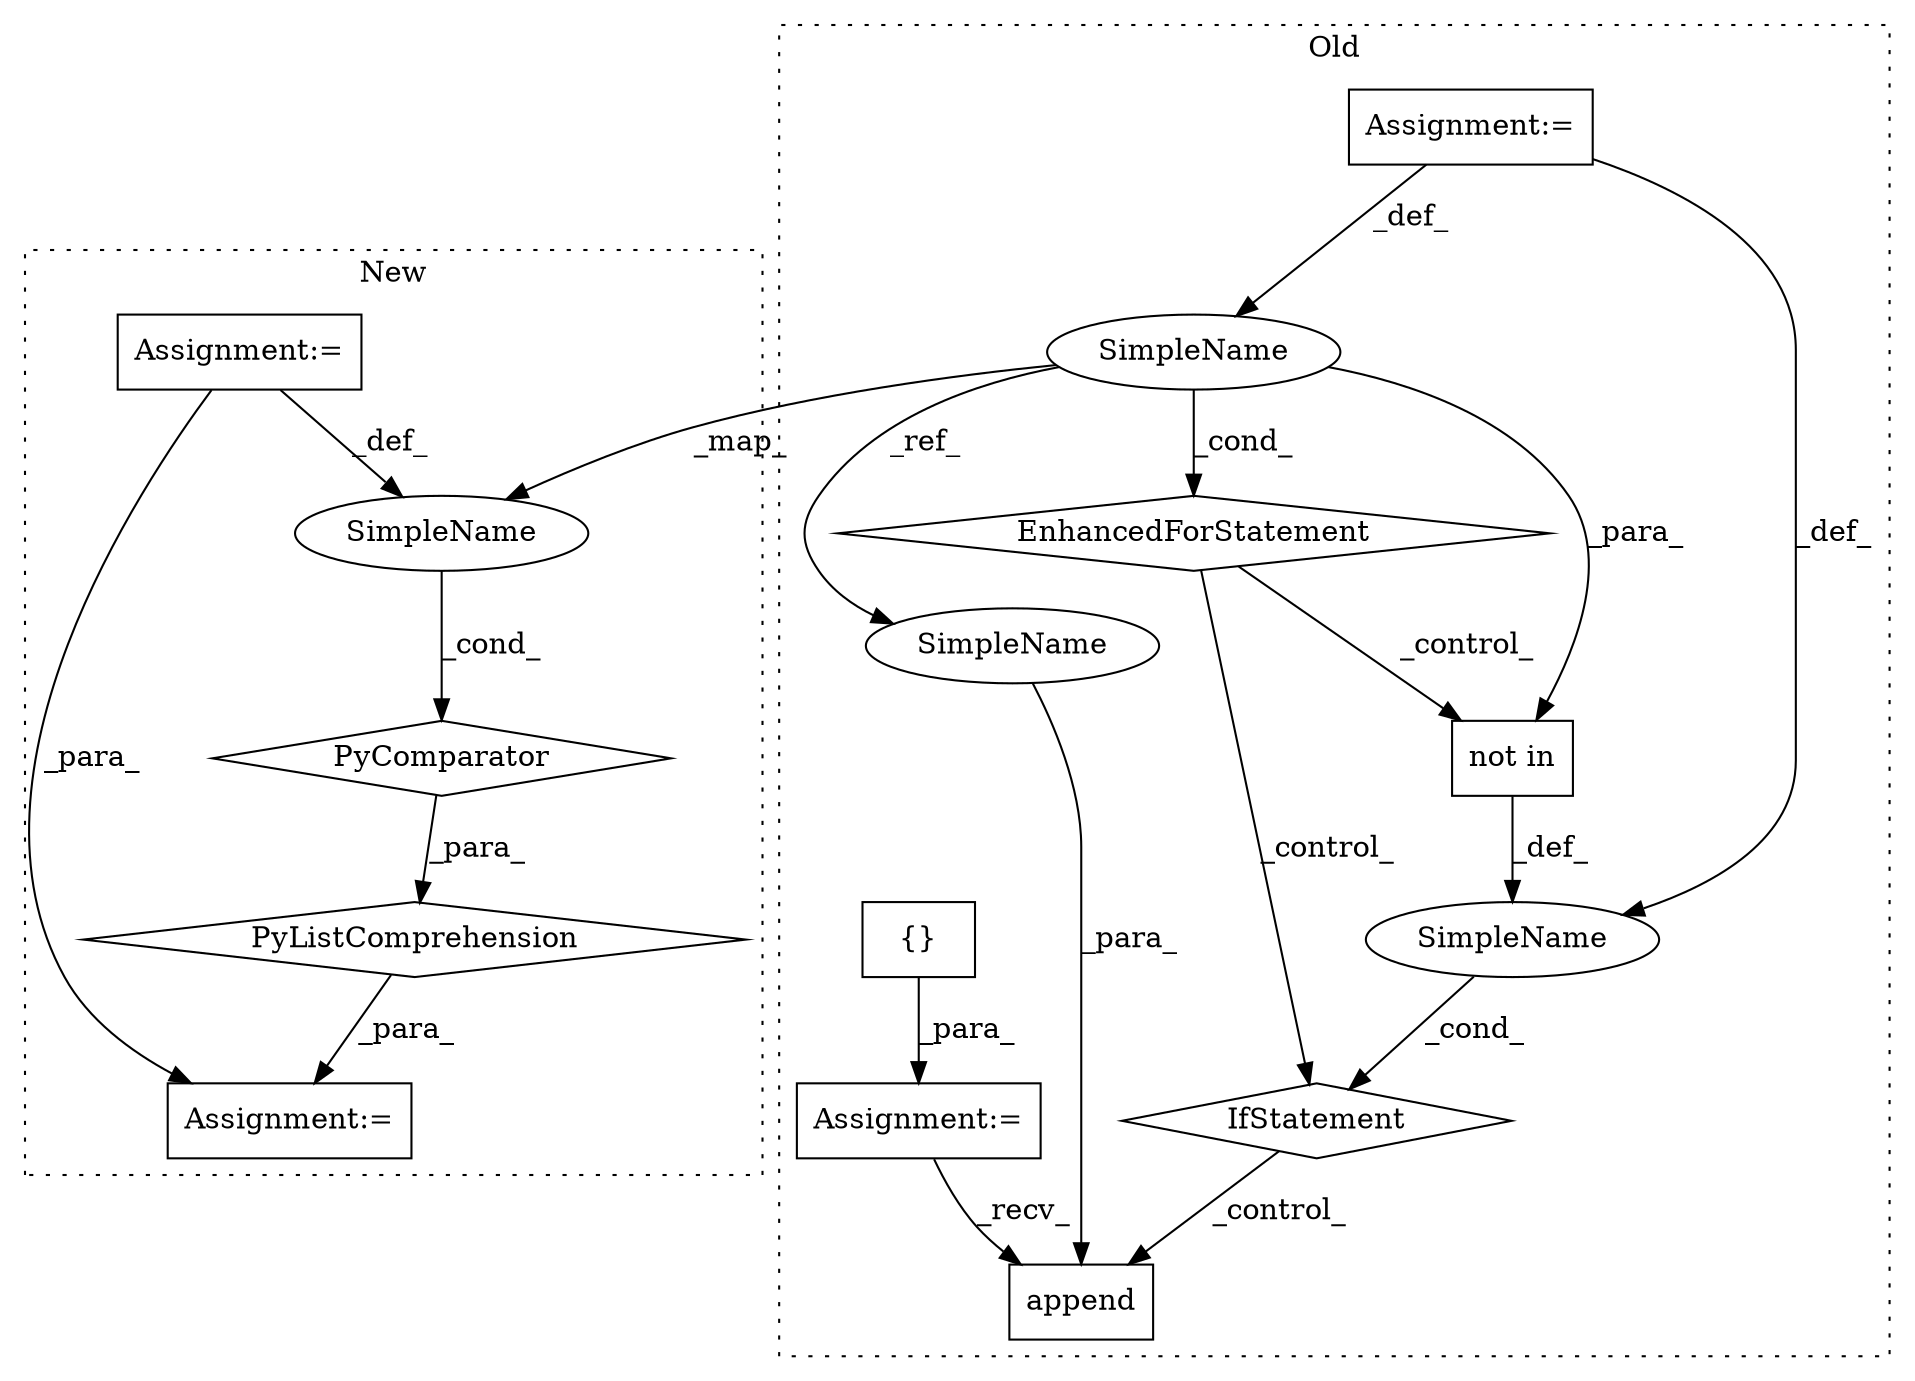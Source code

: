 digraph G {
subgraph cluster0 {
1 [label="not in" a="108" s="3674" l="62" shape="box"];
6 [label="IfStatement" a="25" s="3664,3736" l="10,2" shape="diamond"];
7 [label="Assignment:=" a="7" s="3556,3654" l="63,2" shape="box"];
8 [label="EnhancedForStatement" a="70" s="3556,3654" l="63,2" shape="diamond"];
9 [label="SimpleName" a="42" s="" l="" shape="ellipse"];
10 [label="append" a="32" s="3755,3774" l="7,1" shape="box"];
11 [label="{}" a="4" s="3548" l="2" shape="box"];
12 [label="SimpleName" a="42" s="3626" l="12" shape="ellipse"];
14 [label="Assignment:=" a="7" s="3535" l="1" shape="box"];
15 [label="SimpleName" a="42" s="3762" l="12" shape="ellipse"];
label = "Old";
style="dotted";
}
subgraph cluster1 {
2 [label="PyListComprehension" a="109" s="3502" l="194" shape="diamond"];
3 [label="Assignment:=" a="7" s="3585" l="103" shape="box"];
4 [label="PyComparator" a="113" s="3585" l="103" shape="diamond"];
5 [label="Assignment:=" a="7" s="3490" l="12" shape="box"];
13 [label="SimpleName" a="42" s="3588" l="12" shape="ellipse"];
label = "New";
style="dotted";
}
1 -> 9 [label="_def_"];
2 -> 5 [label="_para_"];
3 -> 13 [label="_def_"];
3 -> 5 [label="_para_"];
4 -> 2 [label="_para_"];
6 -> 10 [label="_control_"];
7 -> 9 [label="_def_"];
7 -> 12 [label="_def_"];
8 -> 6 [label="_control_"];
8 -> 1 [label="_control_"];
9 -> 6 [label="_cond_"];
11 -> 14 [label="_para_"];
12 -> 13 [label="_map_"];
12 -> 1 [label="_para_"];
12 -> 8 [label="_cond_"];
12 -> 15 [label="_ref_"];
13 -> 4 [label="_cond_"];
14 -> 10 [label="_recv_"];
15 -> 10 [label="_para_"];
}